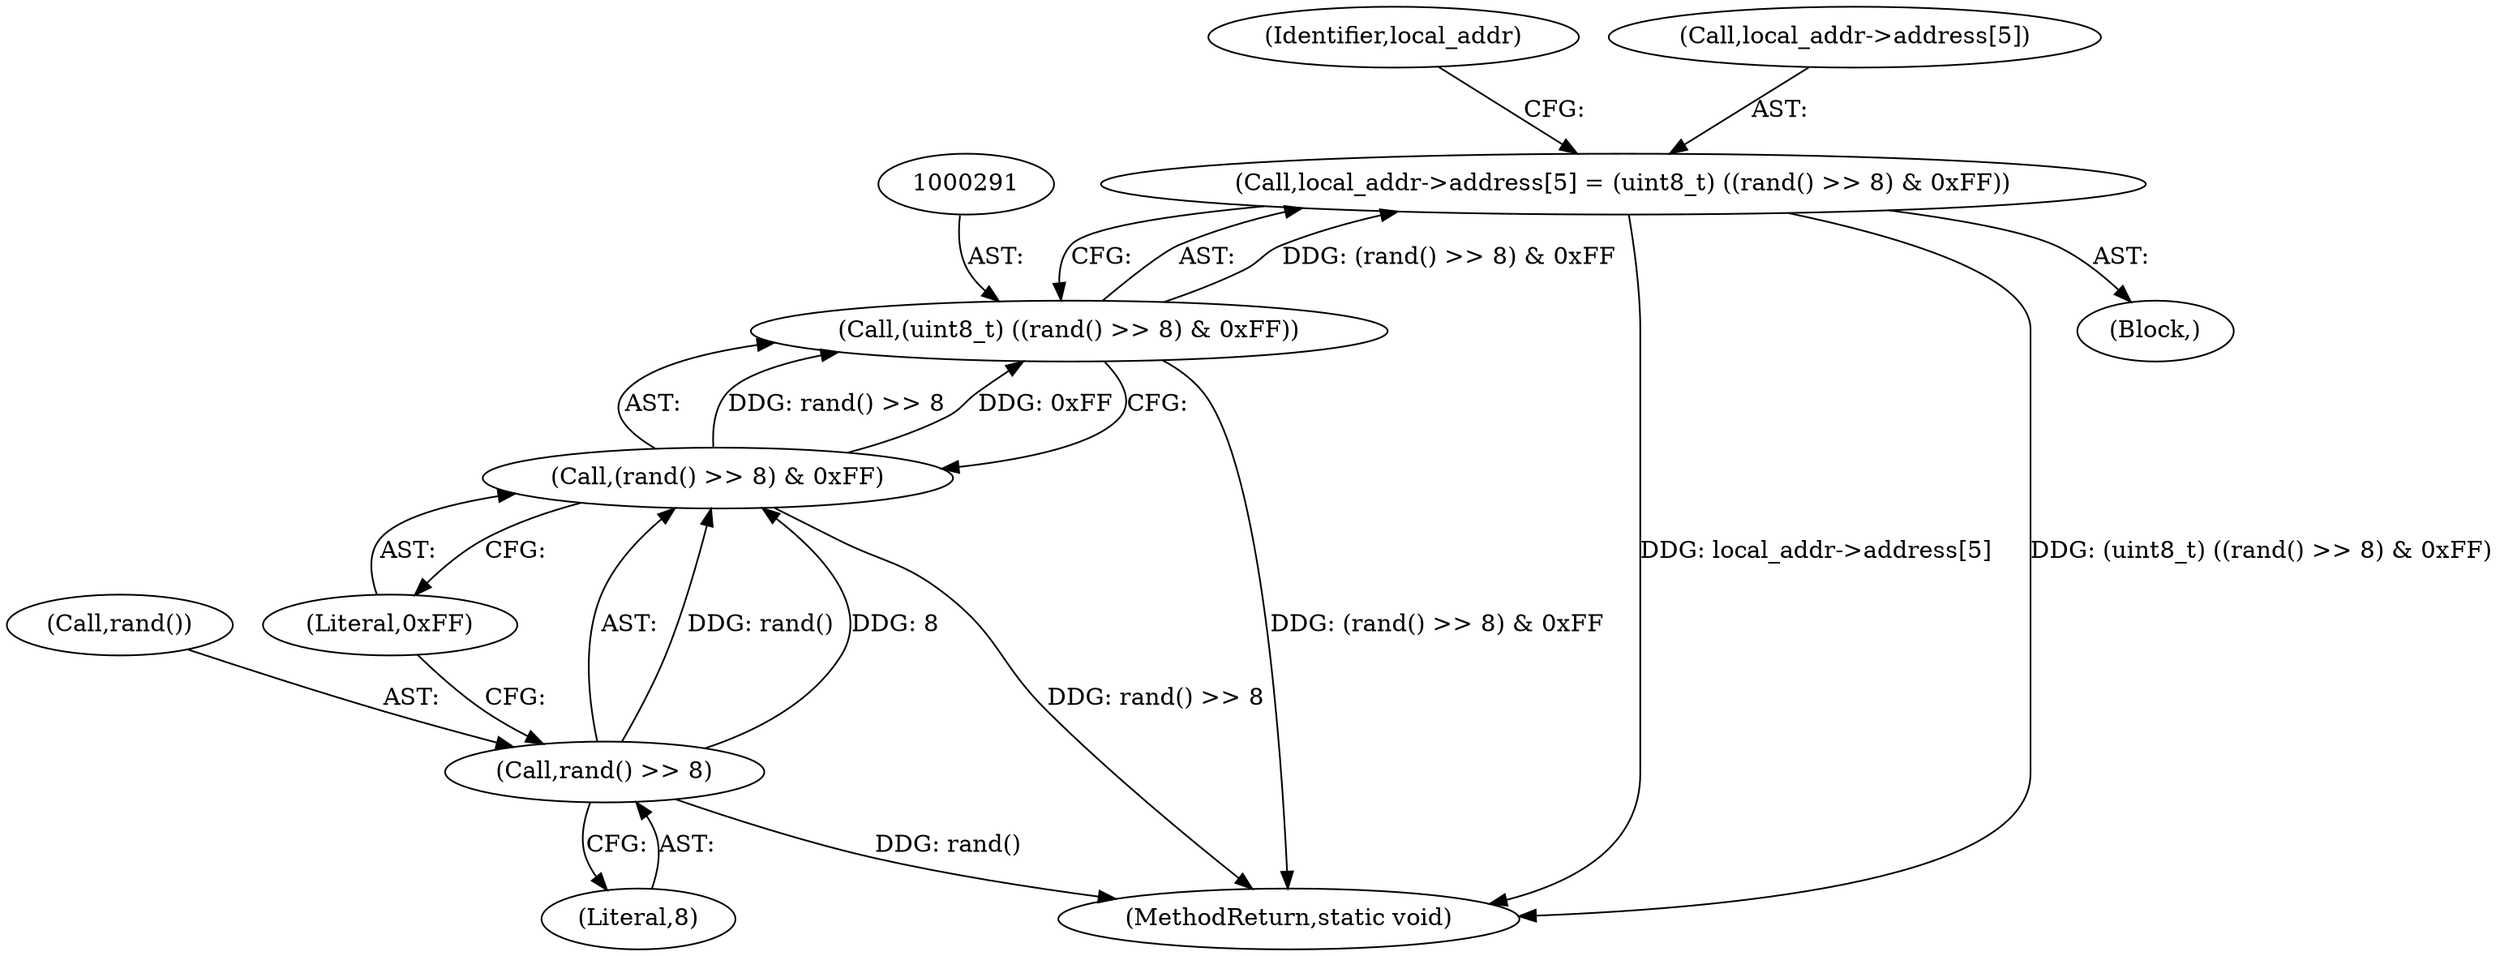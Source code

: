 digraph "0_Android_472271b153c5dc53c28beac55480a8d8434b2d5c_12@array" {
"1000284" [label="(Call,local_addr->address[5] = (uint8_t) ((rand() >> 8) & 0xFF))"];
"1000290" [label="(Call,(uint8_t) ((rand() >> 8) & 0xFF))"];
"1000292" [label="(Call,(rand() >> 8) & 0xFF)"];
"1000293" [label="(Call,rand() >> 8)"];
"1000294" [label="(Call,rand())"];
"1000298" [label="(Identifier,local_addr)"];
"1000349" [label="(MethodReturn,static void)"];
"1000292" [label="(Call,(rand() >> 8) & 0xFF)"];
"1000285" [label="(Call,local_addr->address[5])"];
"1000224" [label="(Block,)"];
"1000284" [label="(Call,local_addr->address[5] = (uint8_t) ((rand() >> 8) & 0xFF))"];
"1000290" [label="(Call,(uint8_t) ((rand() >> 8) & 0xFF))"];
"1000293" [label="(Call,rand() >> 8)"];
"1000295" [label="(Literal,8)"];
"1000296" [label="(Literal,0xFF)"];
"1000284" -> "1000224"  [label="AST: "];
"1000284" -> "1000290"  [label="CFG: "];
"1000285" -> "1000284"  [label="AST: "];
"1000290" -> "1000284"  [label="AST: "];
"1000298" -> "1000284"  [label="CFG: "];
"1000284" -> "1000349"  [label="DDG: local_addr->address[5]"];
"1000284" -> "1000349"  [label="DDG: (uint8_t) ((rand() >> 8) & 0xFF)"];
"1000290" -> "1000284"  [label="DDG: (rand() >> 8) & 0xFF"];
"1000290" -> "1000292"  [label="CFG: "];
"1000291" -> "1000290"  [label="AST: "];
"1000292" -> "1000290"  [label="AST: "];
"1000290" -> "1000349"  [label="DDG: (rand() >> 8) & 0xFF"];
"1000292" -> "1000290"  [label="DDG: rand() >> 8"];
"1000292" -> "1000290"  [label="DDG: 0xFF"];
"1000292" -> "1000296"  [label="CFG: "];
"1000293" -> "1000292"  [label="AST: "];
"1000296" -> "1000292"  [label="AST: "];
"1000292" -> "1000349"  [label="DDG: rand() >> 8"];
"1000293" -> "1000292"  [label="DDG: rand()"];
"1000293" -> "1000292"  [label="DDG: 8"];
"1000293" -> "1000295"  [label="CFG: "];
"1000294" -> "1000293"  [label="AST: "];
"1000295" -> "1000293"  [label="AST: "];
"1000296" -> "1000293"  [label="CFG: "];
"1000293" -> "1000349"  [label="DDG: rand()"];
}
